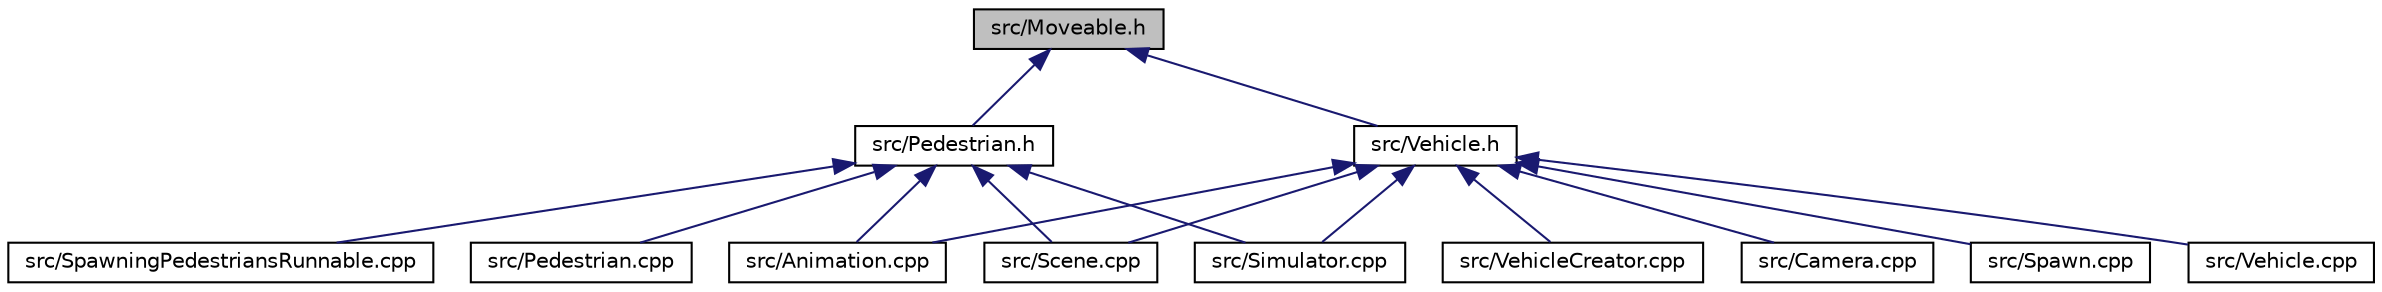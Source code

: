 digraph "src/Moveable.h"
{
  edge [fontname="Helvetica",fontsize="10",labelfontname="Helvetica",labelfontsize="10"];
  node [fontname="Helvetica",fontsize="10",shape=record];
  Node1 [label="src/Moveable.h",height=0.2,width=0.4,color="black", fillcolor="grey75", style="filled" fontcolor="black"];
  Node1 -> Node2 [dir="back",color="midnightblue",fontsize="10",style="solid"];
  Node2 [label="src/Vehicle.h",height=0.2,width=0.4,color="black", fillcolor="white", style="filled",URL="$_vehicle_8h.html"];
  Node2 -> Node3 [dir="back",color="midnightblue",fontsize="10",style="solid"];
  Node3 [label="src/Animation.cpp",height=0.2,width=0.4,color="black", fillcolor="white", style="filled",URL="$_animation_8cpp.html"];
  Node2 -> Node4 [dir="back",color="midnightblue",fontsize="10",style="solid"];
  Node4 [label="src/Camera.cpp",height=0.2,width=0.4,color="black", fillcolor="white", style="filled",URL="$_camera_8cpp.html"];
  Node2 -> Node5 [dir="back",color="midnightblue",fontsize="10",style="solid"];
  Node5 [label="src/Scene.cpp",height=0.2,width=0.4,color="black", fillcolor="white", style="filled",URL="$_scene_8cpp.html"];
  Node2 -> Node6 [dir="back",color="midnightblue",fontsize="10",style="solid"];
  Node6 [label="src/Simulator.cpp",height=0.2,width=0.4,color="black", fillcolor="white", style="filled",URL="$_simulator_8cpp.html"];
  Node2 -> Node7 [dir="back",color="midnightblue",fontsize="10",style="solid"];
  Node7 [label="src/Spawn.cpp",height=0.2,width=0.4,color="black", fillcolor="white", style="filled",URL="$_spawn_8cpp.html"];
  Node2 -> Node8 [dir="back",color="midnightblue",fontsize="10",style="solid"];
  Node8 [label="src/Vehicle.cpp",height=0.2,width=0.4,color="black", fillcolor="white", style="filled",URL="$_vehicle_8cpp.html"];
  Node2 -> Node9 [dir="back",color="midnightblue",fontsize="10",style="solid"];
  Node9 [label="src/VehicleCreator.cpp",height=0.2,width=0.4,color="black", fillcolor="white", style="filled",URL="$_vehicle_creator_8cpp.html"];
  Node1 -> Node10 [dir="back",color="midnightblue",fontsize="10",style="solid"];
  Node10 [label="src/Pedestrian.h",height=0.2,width=0.4,color="black", fillcolor="white", style="filled",URL="$_pedestrian_8h.html"];
  Node10 -> Node3 [dir="back",color="midnightblue",fontsize="10",style="solid"];
  Node10 -> Node11 [dir="back",color="midnightblue",fontsize="10",style="solid"];
  Node11 [label="src/Pedestrian.cpp",height=0.2,width=0.4,color="black", fillcolor="white", style="filled",URL="$_pedestrian_8cpp.html"];
  Node10 -> Node5 [dir="back",color="midnightblue",fontsize="10",style="solid"];
  Node10 -> Node6 [dir="back",color="midnightblue",fontsize="10",style="solid"];
  Node10 -> Node12 [dir="back",color="midnightblue",fontsize="10",style="solid"];
  Node12 [label="src/SpawningPedestriansRunnable.cpp",height=0.2,width=0.4,color="black", fillcolor="white", style="filled",URL="$_spawning_pedestrians_runnable_8cpp.html"];
}
